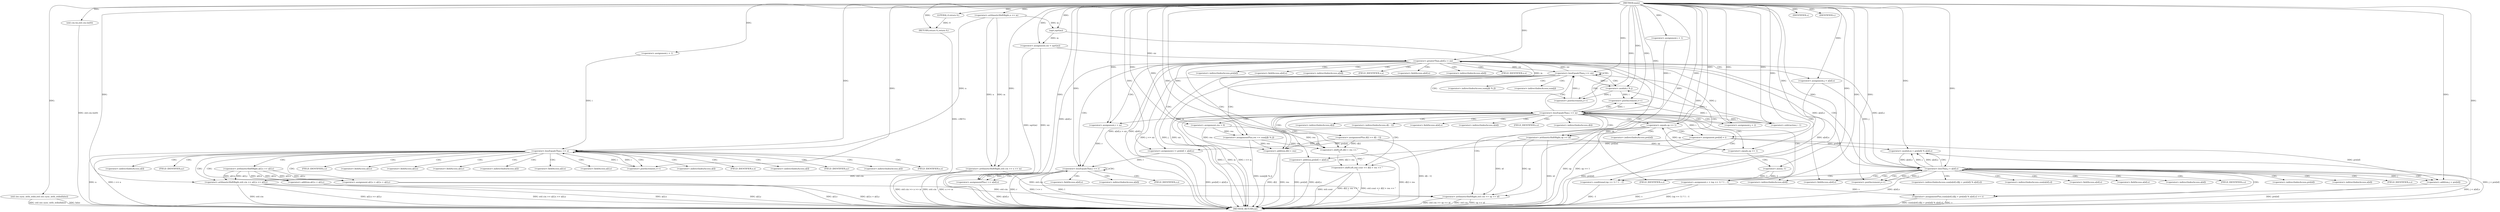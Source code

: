 digraph "main" {  
"1000107" [label = "(METHOD,main)" ]
"1000321" [label = "(METHOD_RETURN,int)" ]
"1000109" [label = "(std::ios::sync_with_stdio,std::ios::sync_with_stdio(false))" ]
"1000111" [label = "(std::cin.tie,std::cin.tie(0))" ]
"1000113" [label = "(<operator>.arithmeticShiftRight,std::cin >> n >> m)" ]
"1000118" [label = "(<operator>.assignment,siz = sqrt(m))" ]
"1000319" [label = "(RETURN,return 0;,return 0;)" ]
"1000124" [label = "(<operator>.assignment,i = 1)" ]
"1000127" [label = "(<operator>.lessEqualsThan,i <= n)" ]
"1000130" [label = "(<operator>.postIncrement,i++)" ]
"1000165" [label = "(<operator>.assignment,i = 1)" ]
"1000168" [label = "(<operator>.lessEqualsThan,i <= m)" ]
"1000171" [label = "(<operator>.postIncrement,i++)" ]
"1000320" [label = "(LITERAL,0,return 0;)" ]
"1000115" [label = "(<operator>.arithmeticShiftRight,n >> m)" ]
"1000120" [label = "(sqrt,sqrt(m))" ]
"1000133" [label = "(<operator>.arithmeticShiftRight,std::cin >> a[i].x >> a[i].y)" ]
"1000146" [label = "(<operator>.assignment,a[i].z = a[i].x + a[i].y)" ]
"1000174" [label = "(<operator>.arithmeticShiftRight,std::cin >> op >> id)" ]
"1000180" [label = "(<operator>.assignment,v = (op == 1) ? 1 : -1)" ]
"1000278" [label = "(<operator>.assignmentPlus,d[i] += d[i - 1])" ]
"1000288" [label = "(<operator>.assignment,res = 0)" ]
"1000310" [label = "(<operator>.shiftLeft,std::cout << d[i] + res << \"\n\")" ]
"1000190" [label = "(<operator>.equals,op == 1)" ]
"1000193" [label = "(<operator>.assignment,pre[id] = i)" ]
"1000199" [label = "(<operator>.greaterThan,a[id].z > siz)" ]
"1000293" [label = "(<operator>.assignment,j = 2)" ]
"1000296" [label = "(<operator>.lessEqualsThan,j <= siz)" ]
"1000299" [label = "(<operator>.postIncrement,j++)" ]
"1000301" [label = "(<operator>.assignmentPlus,res += sum[j][i % j])" ]
"1000135" [label = "(<operator>.arithmeticShiftRight,a[i].x >> a[i].y)" ]
"1000152" [label = "(<operator>.addition,a[i].x + a[i].y)" ]
"1000176" [label = "(<operator>.arithmeticShiftRight,op >> id)" ]
"1000182" [label = "(<operator>.conditional,(op == 1) ? 1 : -1)" ]
"1000208" [label = "(<operator>.assignment,l = pre[id] + a[id].x)" ]
"1000220" [label = "(<operator>.assignment,r = m)" ]
"1000312" [label = "(<operator>.shiftLeft,d[i] + res << \"\n\")" ]
"1000183" [label = "(<operator>.equals,op == 1)" ]
"1000187" [label = "(<operator>.minus,-1)" ]
"1000224" [label = "(<operator>.lessEqualsThan,l <= r)" ]
"1000284" [label = "(<operator>.subtraction,i - 1)" ]
"1000313" [label = "(<operator>.addition,d[i] + res)" ]
"1000210" [label = "(<operator>.addition,pre[id] + a[id].x)" ]
"1000228" [label = "(IDENTIFIER,v,)" ]
"1000229" [label = "(IDENTIFIER,v,)" ]
"1000230" [label = "(<operator>.assignmentPlus,l += a[id].z)" ]
"1000241" [label = "(<operator>.assignment,j = a[id].x)" ]
"1000248" [label = "(<operator>.lessThan,j < a[id].z)" ]
"1000255" [label = "(<operator>.postIncrement,j++)" ]
"1000257" [label = "(<operator>.assignmentPlus,sum[a[id].z][(j + pre[id]) % a[id].z] += v)" ]
"1000307" [label = "(<operator>.modulo,i % j)" ]
"1000266" [label = "(<operator>.modulo,(j + pre[id]) % a[id].z)" ]
"1000267" [label = "(<operator>.addition,j + pre[id])" ]
"1000147" [label = "(<operator>.fieldAccess,a[i].z)" ]
"1000279" [label = "(<operator>.indirectIndexAccess,d[i])" ]
"1000282" [label = "(<operator>.indirectIndexAccess,d[i - 1])" ]
"1000136" [label = "(<operator>.fieldAccess,a[i].x)" ]
"1000141" [label = "(<operator>.fieldAccess,a[i].y)" ]
"1000148" [label = "(<operator>.indirectIndexAccess,a[i])" ]
"1000151" [label = "(FIELD_IDENTIFIER,z,z)" ]
"1000153" [label = "(<operator>.fieldAccess,a[i].x)" ]
"1000158" [label = "(<operator>.fieldAccess,a[i].y)" ]
"1000194" [label = "(<operator>.indirectIndexAccess,pre[id])" ]
"1000200" [label = "(<operator>.fieldAccess,a[id].z)" ]
"1000303" [label = "(<operator>.indirectIndexAccess,sum[j][i % j])" ]
"1000137" [label = "(<operator>.indirectIndexAccess,a[i])" ]
"1000140" [label = "(FIELD_IDENTIFIER,x,x)" ]
"1000142" [label = "(<operator>.indirectIndexAccess,a[i])" ]
"1000145" [label = "(FIELD_IDENTIFIER,y,y)" ]
"1000154" [label = "(<operator>.indirectIndexAccess,a[i])" ]
"1000157" [label = "(FIELD_IDENTIFIER,x,x)" ]
"1000159" [label = "(<operator>.indirectIndexAccess,a[i])" ]
"1000162" [label = "(FIELD_IDENTIFIER,y,y)" ]
"1000201" [label = "(<operator>.indirectIndexAccess,a[id])" ]
"1000204" [label = "(FIELD_IDENTIFIER,z,z)" ]
"1000304" [label = "(<operator>.indirectIndexAccess,sum[j])" ]
"1000314" [label = "(<operator>.indirectIndexAccess,d[i])" ]
"1000211" [label = "(<operator>.indirectIndexAccess,pre[id])" ]
"1000214" [label = "(<operator>.fieldAccess,a[id].x)" ]
"1000215" [label = "(<operator>.indirectIndexAccess,a[id])" ]
"1000218" [label = "(FIELD_IDENTIFIER,x,x)" ]
"1000232" [label = "(<operator>.fieldAccess,a[id].z)" ]
"1000243" [label = "(<operator>.fieldAccess,a[id].x)" ]
"1000250" [label = "(<operator>.fieldAccess,a[id].z)" ]
"1000258" [label = "(<operator>.indirectIndexAccess,sum[a[id].z][(j + pre[id]) % a[id].z])" ]
"1000233" [label = "(<operator>.indirectIndexAccess,a[id])" ]
"1000236" [label = "(FIELD_IDENTIFIER,z,z)" ]
"1000244" [label = "(<operator>.indirectIndexAccess,a[id])" ]
"1000247" [label = "(FIELD_IDENTIFIER,x,x)" ]
"1000251" [label = "(<operator>.indirectIndexAccess,a[id])" ]
"1000254" [label = "(FIELD_IDENTIFIER,z,z)" ]
"1000259" [label = "(<operator>.indirectIndexAccess,sum[a[id].z])" ]
"1000261" [label = "(<operator>.fieldAccess,a[id].z)" ]
"1000272" [label = "(<operator>.fieldAccess,a[id].z)" ]
"1000262" [label = "(<operator>.indirectIndexAccess,a[id])" ]
"1000265" [label = "(FIELD_IDENTIFIER,z,z)" ]
"1000269" [label = "(<operator>.indirectIndexAccess,pre[id])" ]
"1000273" [label = "(<operator>.indirectIndexAccess,a[id])" ]
"1000276" [label = "(FIELD_IDENTIFIER,z,z)" ]
  "1000319" -> "1000321"  [ label = "DDG: <RET>"] 
  "1000109" -> "1000321"  [ label = "DDG: std::ios::sync_with_stdio(false)"] 
  "1000111" -> "1000321"  [ label = "DDG: std::cin.tie(0)"] 
  "1000113" -> "1000321"  [ label = "DDG: std::cin"] 
  "1000113" -> "1000321"  [ label = "DDG: n >> m"] 
  "1000113" -> "1000321"  [ label = "DDG: std::cin >> n >> m"] 
  "1000118" -> "1000321"  [ label = "DDG: siz"] 
  "1000118" -> "1000321"  [ label = "DDG: sqrt(m)"] 
  "1000127" -> "1000321"  [ label = "DDG: n"] 
  "1000127" -> "1000321"  [ label = "DDG: i <= n"] 
  "1000168" -> "1000321"  [ label = "DDG: i"] 
  "1000168" -> "1000321"  [ label = "DDG: m"] 
  "1000168" -> "1000321"  [ label = "DDG: i <= m"] 
  "1000174" -> "1000321"  [ label = "DDG: std::cin"] 
  "1000176" -> "1000321"  [ label = "DDG: id"] 
  "1000174" -> "1000321"  [ label = "DDG: op >> id"] 
  "1000174" -> "1000321"  [ label = "DDG: std::cin >> op >> id"] 
  "1000180" -> "1000321"  [ label = "DDG: v"] 
  "1000182" -> "1000321"  [ label = "DDG: -1"] 
  "1000180" -> "1000321"  [ label = "DDG: (op == 1) ? 1 : -1"] 
  "1000190" -> "1000321"  [ label = "DDG: op"] 
  "1000190" -> "1000321"  [ label = "DDG: op == 1"] 
  "1000193" -> "1000321"  [ label = "DDG: pre[id]"] 
  "1000199" -> "1000321"  [ label = "DDG: a[id].z"] 
  "1000199" -> "1000321"  [ label = "DDG: a[id].z > siz"] 
  "1000241" -> "1000321"  [ label = "DDG: a[id].x"] 
  "1000248" -> "1000321"  [ label = "DDG: a[id].z"] 
  "1000248" -> "1000321"  [ label = "DDG: j < a[id].z"] 
  "1000267" -> "1000321"  [ label = "DDG: pre[id]"] 
  "1000266" -> "1000321"  [ label = "DDG: j + pre[id]"] 
  "1000257" -> "1000321"  [ label = "DDG: sum[a[id].z][(j + pre[id]) % a[id].z]"] 
  "1000257" -> "1000321"  [ label = "DDG: v"] 
  "1000210" -> "1000321"  [ label = "DDG: pre[id]"] 
  "1000210" -> "1000321"  [ label = "DDG: a[id].x"] 
  "1000208" -> "1000321"  [ label = "DDG: pre[id] + a[id].x"] 
  "1000224" -> "1000321"  [ label = "DDG: l"] 
  "1000224" -> "1000321"  [ label = "DDG: r"] 
  "1000224" -> "1000321"  [ label = "DDG: l <= r"] 
  "1000278" -> "1000321"  [ label = "DDG: d[i - 1]"] 
  "1000296" -> "1000321"  [ label = "DDG: j"] 
  "1000296" -> "1000321"  [ label = "DDG: siz"] 
  "1000296" -> "1000321"  [ label = "DDG: j <= siz"] 
  "1000313" -> "1000321"  [ label = "DDG: d[i]"] 
  "1000313" -> "1000321"  [ label = "DDG: res"] 
  "1000312" -> "1000321"  [ label = "DDG: d[i] + res"] 
  "1000310" -> "1000321"  [ label = "DDG: d[i] + res << \"\n\""] 
  "1000310" -> "1000321"  [ label = "DDG: std::cout << d[i] + res << \"\n\""] 
  "1000301" -> "1000321"  [ label = "DDG: sum[j][i % j]"] 
  "1000230" -> "1000321"  [ label = "DDG: a[id].z"] 
  "1000133" -> "1000321"  [ label = "DDG: std::cin"] 
  "1000133" -> "1000321"  [ label = "DDG: a[i].x >> a[i].y"] 
  "1000133" -> "1000321"  [ label = "DDG: std::cin >> a[i].x >> a[i].y"] 
  "1000146" -> "1000321"  [ label = "DDG: a[i].z"] 
  "1000152" -> "1000321"  [ label = "DDG: a[i].x"] 
  "1000152" -> "1000321"  [ label = "DDG: a[i].y"] 
  "1000146" -> "1000321"  [ label = "DDG: a[i].x + a[i].y"] 
  "1000310" -> "1000321"  [ label = "DDG: std::cout"] 
  "1000109" -> "1000321"  [ label = "DDG: false"] 
  "1000120" -> "1000118"  [ label = "DDG: m"] 
  "1000320" -> "1000319"  [ label = "DDG: 0"] 
  "1000107" -> "1000319"  [ label = "DDG: "] 
  "1000107" -> "1000109"  [ label = "DDG: "] 
  "1000107" -> "1000111"  [ label = "DDG: "] 
  "1000107" -> "1000113"  [ label = "DDG: "] 
  "1000115" -> "1000113"  [ label = "DDG: m"] 
  "1000115" -> "1000113"  [ label = "DDG: n"] 
  "1000107" -> "1000118"  [ label = "DDG: "] 
  "1000107" -> "1000124"  [ label = "DDG: "] 
  "1000107" -> "1000165"  [ label = "DDG: "] 
  "1000107" -> "1000320"  [ label = "DDG: "] 
  "1000107" -> "1000115"  [ label = "DDG: "] 
  "1000115" -> "1000120"  [ label = "DDG: m"] 
  "1000107" -> "1000120"  [ label = "DDG: "] 
  "1000124" -> "1000127"  [ label = "DDG: i"] 
  "1000130" -> "1000127"  [ label = "DDG: i"] 
  "1000107" -> "1000127"  [ label = "DDG: "] 
  "1000115" -> "1000127"  [ label = "DDG: n"] 
  "1000127" -> "1000130"  [ label = "DDG: i"] 
  "1000107" -> "1000130"  [ label = "DDG: "] 
  "1000135" -> "1000146"  [ label = "DDG: a[i].x"] 
  "1000135" -> "1000146"  [ label = "DDG: a[i].y"] 
  "1000165" -> "1000168"  [ label = "DDG: i"] 
  "1000171" -> "1000168"  [ label = "DDG: i"] 
  "1000107" -> "1000168"  [ label = "DDG: "] 
  "1000120" -> "1000168"  [ label = "DDG: m"] 
  "1000284" -> "1000171"  [ label = "DDG: i"] 
  "1000307" -> "1000171"  [ label = "DDG: i"] 
  "1000107" -> "1000171"  [ label = "DDG: "] 
  "1000187" -> "1000180"  [ label = "DDG: 1"] 
  "1000107" -> "1000180"  [ label = "DDG: "] 
  "1000107" -> "1000288"  [ label = "DDG: "] 
  "1000113" -> "1000133"  [ label = "DDG: std::cin"] 
  "1000107" -> "1000133"  [ label = "DDG: "] 
  "1000135" -> "1000133"  [ label = "DDG: a[i].y"] 
  "1000135" -> "1000133"  [ label = "DDG: a[i].x"] 
  "1000113" -> "1000174"  [ label = "DDG: std::cin"] 
  "1000133" -> "1000174"  [ label = "DDG: std::cin"] 
  "1000107" -> "1000174"  [ label = "DDG: "] 
  "1000176" -> "1000174"  [ label = "DDG: id"] 
  "1000176" -> "1000174"  [ label = "DDG: op"] 
  "1000168" -> "1000193"  [ label = "DDG: i"] 
  "1000107" -> "1000193"  [ label = "DDG: "] 
  "1000107" -> "1000293"  [ label = "DDG: "] 
  "1000107" -> "1000310"  [ label = "DDG: "] 
  "1000312" -> "1000310"  [ label = "DDG: \"\n\""] 
  "1000312" -> "1000310"  [ label = "DDG: d[i] + res"] 
  "1000135" -> "1000152"  [ label = "DDG: a[i].x"] 
  "1000135" -> "1000152"  [ label = "DDG: a[i].y"] 
  "1000190" -> "1000176"  [ label = "DDG: op"] 
  "1000107" -> "1000176"  [ label = "DDG: "] 
  "1000107" -> "1000182"  [ label = "DDG: "] 
  "1000187" -> "1000182"  [ label = "DDG: 1"] 
  "1000183" -> "1000190"  [ label = "DDG: op"] 
  "1000107" -> "1000190"  [ label = "DDG: "] 
  "1000248" -> "1000199"  [ label = "DDG: a[id].z"] 
  "1000118" -> "1000199"  [ label = "DDG: siz"] 
  "1000296" -> "1000199"  [ label = "DDG: siz"] 
  "1000107" -> "1000199"  [ label = "DDG: "] 
  "1000193" -> "1000208"  [ label = "DDG: pre[id]"] 
  "1000168" -> "1000220"  [ label = "DDG: m"] 
  "1000107" -> "1000220"  [ label = "DDG: "] 
  "1000293" -> "1000296"  [ label = "DDG: j"] 
  "1000299" -> "1000296"  [ label = "DDG: j"] 
  "1000107" -> "1000296"  [ label = "DDG: "] 
  "1000199" -> "1000296"  [ label = "DDG: siz"] 
  "1000307" -> "1000299"  [ label = "DDG: j"] 
  "1000107" -> "1000299"  [ label = "DDG: "] 
  "1000288" -> "1000301"  [ label = "DDG: res"] 
  "1000107" -> "1000301"  [ label = "DDG: "] 
  "1000288" -> "1000312"  [ label = "DDG: res"] 
  "1000301" -> "1000312"  [ label = "DDG: res"] 
  "1000107" -> "1000312"  [ label = "DDG: "] 
  "1000278" -> "1000312"  [ label = "DDG: d[i]"] 
  "1000176" -> "1000183"  [ label = "DDG: op"] 
  "1000107" -> "1000183"  [ label = "DDG: "] 
  "1000107" -> "1000187"  [ label = "DDG: "] 
  "1000107" -> "1000208"  [ label = "DDG: "] 
  "1000168" -> "1000284"  [ label = "DDG: i"] 
  "1000107" -> "1000284"  [ label = "DDG: "] 
  "1000278" -> "1000313"  [ label = "DDG: d[i]"] 
  "1000288" -> "1000313"  [ label = "DDG: res"] 
  "1000301" -> "1000313"  [ label = "DDG: res"] 
  "1000107" -> "1000313"  [ label = "DDG: "] 
  "1000193" -> "1000210"  [ label = "DDG: pre[id]"] 
  "1000208" -> "1000224"  [ label = "DDG: l"] 
  "1000230" -> "1000224"  [ label = "DDG: l"] 
  "1000107" -> "1000224"  [ label = "DDG: "] 
  "1000220" -> "1000224"  [ label = "DDG: r"] 
  "1000107" -> "1000228"  [ label = "DDG: "] 
  "1000107" -> "1000229"  [ label = "DDG: "] 
  "1000199" -> "1000230"  [ label = "DDG: a[id].z"] 
  "1000180" -> "1000257"  [ label = "DDG: v"] 
  "1000107" -> "1000257"  [ label = "DDG: "] 
  "1000284" -> "1000307"  [ label = "DDG: i"] 
  "1000107" -> "1000307"  [ label = "DDG: "] 
  "1000296" -> "1000307"  [ label = "DDG: j"] 
  "1000224" -> "1000230"  [ label = "DDG: l"] 
  "1000107" -> "1000230"  [ label = "DDG: "] 
  "1000107" -> "1000241"  [ label = "DDG: "] 
  "1000241" -> "1000248"  [ label = "DDG: j"] 
  "1000255" -> "1000248"  [ label = "DDG: j"] 
  "1000107" -> "1000248"  [ label = "DDG: "] 
  "1000199" -> "1000248"  [ label = "DDG: a[id].z"] 
  "1000266" -> "1000248"  [ label = "DDG: a[id].z"] 
  "1000107" -> "1000255"  [ label = "DDG: "] 
  "1000248" -> "1000255"  [ label = "DDG: j"] 
  "1000193" -> "1000266"  [ label = "DDG: pre[id]"] 
  "1000248" -> "1000266"  [ label = "DDG: j"] 
  "1000107" -> "1000266"  [ label = "DDG: "] 
  "1000248" -> "1000266"  [ label = "DDG: a[id].z"] 
  "1000248" -> "1000267"  [ label = "DDG: j"] 
  "1000107" -> "1000267"  [ label = "DDG: "] 
  "1000193" -> "1000267"  [ label = "DDG: pre[id]"] 
  "1000127" -> "1000127"  [ label = "CDG: "] 
  "1000127" -> "1000142"  [ label = "CDG: "] 
  "1000127" -> "1000141"  [ label = "CDG: "] 
  "1000127" -> "1000148"  [ label = "CDG: "] 
  "1000127" -> "1000133"  [ label = "CDG: "] 
  "1000127" -> "1000157"  [ label = "CDG: "] 
  "1000127" -> "1000154"  [ label = "CDG: "] 
  "1000127" -> "1000151"  [ label = "CDG: "] 
  "1000127" -> "1000145"  [ label = "CDG: "] 
  "1000127" -> "1000130"  [ label = "CDG: "] 
  "1000127" -> "1000146"  [ label = "CDG: "] 
  "1000127" -> "1000153"  [ label = "CDG: "] 
  "1000127" -> "1000152"  [ label = "CDG: "] 
  "1000127" -> "1000135"  [ label = "CDG: "] 
  "1000127" -> "1000136"  [ label = "CDG: "] 
  "1000127" -> "1000159"  [ label = "CDG: "] 
  "1000127" -> "1000158"  [ label = "CDG: "] 
  "1000127" -> "1000137"  [ label = "CDG: "] 
  "1000127" -> "1000147"  [ label = "CDG: "] 
  "1000127" -> "1000162"  [ label = "CDG: "] 
  "1000127" -> "1000140"  [ label = "CDG: "] 
  "1000168" -> "1000200"  [ label = "CDG: "] 
  "1000168" -> "1000293"  [ label = "CDG: "] 
  "1000168" -> "1000174"  [ label = "CDG: "] 
  "1000168" -> "1000312"  [ label = "CDG: "] 
  "1000168" -> "1000199"  [ label = "CDG: "] 
  "1000168" -> "1000182"  [ label = "CDG: "] 
  "1000168" -> "1000180"  [ label = "CDG: "] 
  "1000168" -> "1000310"  [ label = "CDG: "] 
  "1000168" -> "1000313"  [ label = "CDG: "] 
  "1000168" -> "1000183"  [ label = "CDG: "] 
  "1000168" -> "1000204"  [ label = "CDG: "] 
  "1000168" -> "1000282"  [ label = "CDG: "] 
  "1000168" -> "1000284"  [ label = "CDG: "] 
  "1000168" -> "1000314"  [ label = "CDG: "] 
  "1000168" -> "1000190"  [ label = "CDG: "] 
  "1000168" -> "1000201"  [ label = "CDG: "] 
  "1000168" -> "1000176"  [ label = "CDG: "] 
  "1000168" -> "1000288"  [ label = "CDG: "] 
  "1000168" -> "1000279"  [ label = "CDG: "] 
  "1000168" -> "1000168"  [ label = "CDG: "] 
  "1000168" -> "1000296"  [ label = "CDG: "] 
  "1000168" -> "1000278"  [ label = "CDG: "] 
  "1000168" -> "1000171"  [ label = "CDG: "] 
  "1000190" -> "1000194"  [ label = "CDG: "] 
  "1000190" -> "1000193"  [ label = "CDG: "] 
  "1000199" -> "1000211"  [ label = "CDG: "] 
  "1000199" -> "1000208"  [ label = "CDG: "] 
  "1000199" -> "1000243"  [ label = "CDG: "] 
  "1000199" -> "1000244"  [ label = "CDG: "] 
  "1000199" -> "1000251"  [ label = "CDG: "] 
  "1000199" -> "1000210"  [ label = "CDG: "] 
  "1000199" -> "1000254"  [ label = "CDG: "] 
  "1000199" -> "1000220"  [ label = "CDG: "] 
  "1000199" -> "1000214"  [ label = "CDG: "] 
  "1000199" -> "1000250"  [ label = "CDG: "] 
  "1000199" -> "1000248"  [ label = "CDG: "] 
  "1000199" -> "1000224"  [ label = "CDG: "] 
  "1000199" -> "1000247"  [ label = "CDG: "] 
  "1000199" -> "1000215"  [ label = "CDG: "] 
  "1000199" -> "1000218"  [ label = "CDG: "] 
  "1000199" -> "1000241"  [ label = "CDG: "] 
  "1000296" -> "1000304"  [ label = "CDG: "] 
  "1000296" -> "1000303"  [ label = "CDG: "] 
  "1000296" -> "1000307"  [ label = "CDG: "] 
  "1000296" -> "1000299"  [ label = "CDG: "] 
  "1000296" -> "1000296"  [ label = "CDG: "] 
  "1000296" -> "1000301"  [ label = "CDG: "] 
  "1000183" -> "1000187"  [ label = "CDG: "] 
  "1000224" -> "1000233"  [ label = "CDG: "] 
  "1000224" -> "1000236"  [ label = "CDG: "] 
  "1000224" -> "1000224"  [ label = "CDG: "] 
  "1000224" -> "1000232"  [ label = "CDG: "] 
  "1000224" -> "1000230"  [ label = "CDG: "] 
  "1000248" -> "1000258"  [ label = "CDG: "] 
  "1000248" -> "1000276"  [ label = "CDG: "] 
  "1000248" -> "1000255"  [ label = "CDG: "] 
  "1000248" -> "1000259"  [ label = "CDG: "] 
  "1000248" -> "1000251"  [ label = "CDG: "] 
  "1000248" -> "1000269"  [ label = "CDG: "] 
  "1000248" -> "1000254"  [ label = "CDG: "] 
  "1000248" -> "1000261"  [ label = "CDG: "] 
  "1000248" -> "1000250"  [ label = "CDG: "] 
  "1000248" -> "1000248"  [ label = "CDG: "] 
  "1000248" -> "1000273"  [ label = "CDG: "] 
  "1000248" -> "1000265"  [ label = "CDG: "] 
  "1000248" -> "1000266"  [ label = "CDG: "] 
  "1000248" -> "1000262"  [ label = "CDG: "] 
  "1000248" -> "1000272"  [ label = "CDG: "] 
  "1000248" -> "1000267"  [ label = "CDG: "] 
  "1000248" -> "1000257"  [ label = "CDG: "] 
}
